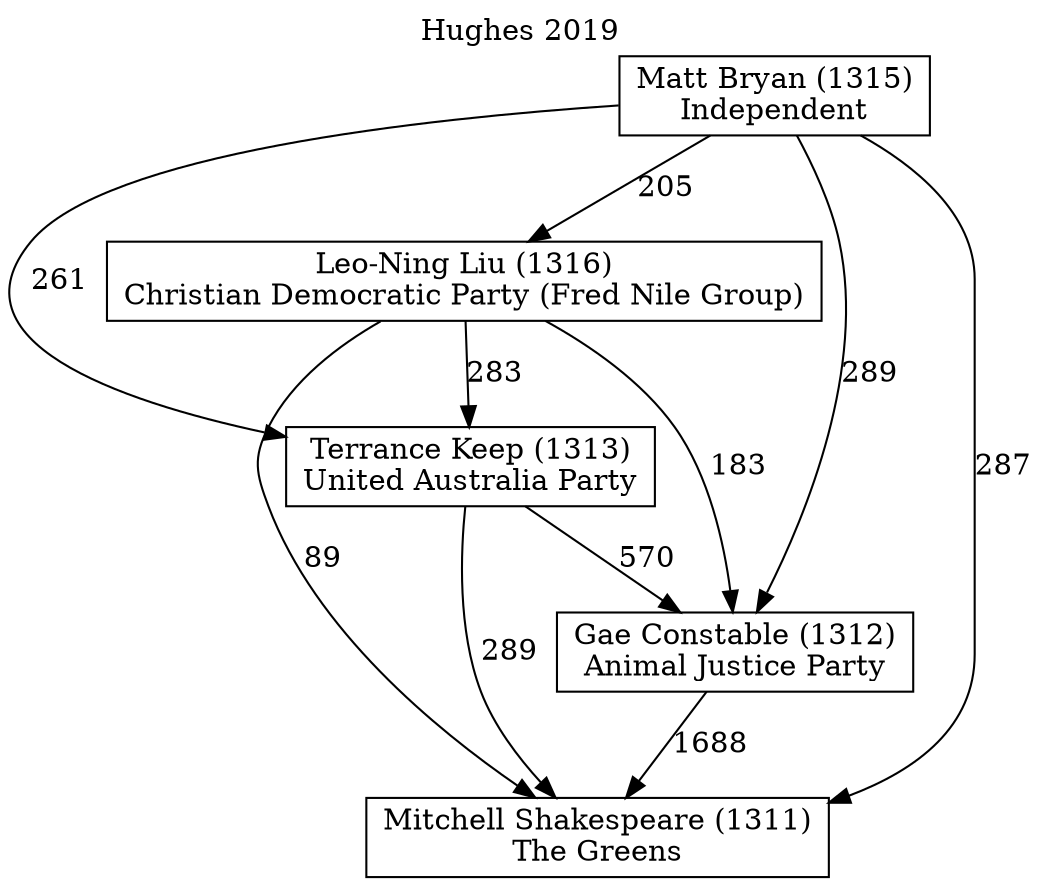 // House preference flow
digraph "Mitchell Shakespeare (1311)_Hughes_2019" {
	graph [label="Hughes 2019" labelloc=t mclimit=10]
	node [shape=box]
	"Mitchell Shakespeare (1311)" [label="Mitchell Shakespeare (1311)
The Greens"]
	"Gae Constable (1312)" [label="Gae Constable (1312)
Animal Justice Party"]
	"Terrance Keep (1313)" [label="Terrance Keep (1313)
United Australia Party"]
	"Leo-Ning Liu (1316)" [label="Leo-Ning Liu (1316)
Christian Democratic Party (Fred Nile Group)"]
	"Matt Bryan (1315)" [label="Matt Bryan (1315)
Independent"]
	"Mitchell Shakespeare (1311)" [label="Mitchell Shakespeare (1311)
The Greens"]
	"Terrance Keep (1313)" [label="Terrance Keep (1313)
United Australia Party"]
	"Leo-Ning Liu (1316)" [label="Leo-Ning Liu (1316)
Christian Democratic Party (Fred Nile Group)"]
	"Matt Bryan (1315)" [label="Matt Bryan (1315)
Independent"]
	"Mitchell Shakespeare (1311)" [label="Mitchell Shakespeare (1311)
The Greens"]
	"Leo-Ning Liu (1316)" [label="Leo-Ning Liu (1316)
Christian Democratic Party (Fred Nile Group)"]
	"Matt Bryan (1315)" [label="Matt Bryan (1315)
Independent"]
	"Mitchell Shakespeare (1311)" [label="Mitchell Shakespeare (1311)
The Greens"]
	"Matt Bryan (1315)" [label="Matt Bryan (1315)
Independent"]
	"Matt Bryan (1315)" [label="Matt Bryan (1315)
Independent"]
	"Leo-Ning Liu (1316)" [label="Leo-Ning Liu (1316)
Christian Democratic Party (Fred Nile Group)"]
	"Matt Bryan (1315)" [label="Matt Bryan (1315)
Independent"]
	"Matt Bryan (1315)" [label="Matt Bryan (1315)
Independent"]
	"Terrance Keep (1313)" [label="Terrance Keep (1313)
United Australia Party"]
	"Leo-Ning Liu (1316)" [label="Leo-Ning Liu (1316)
Christian Democratic Party (Fred Nile Group)"]
	"Matt Bryan (1315)" [label="Matt Bryan (1315)
Independent"]
	"Terrance Keep (1313)" [label="Terrance Keep (1313)
United Australia Party"]
	"Matt Bryan (1315)" [label="Matt Bryan (1315)
Independent"]
	"Matt Bryan (1315)" [label="Matt Bryan (1315)
Independent"]
	"Leo-Ning Liu (1316)" [label="Leo-Ning Liu (1316)
Christian Democratic Party (Fred Nile Group)"]
	"Matt Bryan (1315)" [label="Matt Bryan (1315)
Independent"]
	"Matt Bryan (1315)" [label="Matt Bryan (1315)
Independent"]
	"Gae Constable (1312)" [label="Gae Constable (1312)
Animal Justice Party"]
	"Terrance Keep (1313)" [label="Terrance Keep (1313)
United Australia Party"]
	"Leo-Ning Liu (1316)" [label="Leo-Ning Liu (1316)
Christian Democratic Party (Fred Nile Group)"]
	"Matt Bryan (1315)" [label="Matt Bryan (1315)
Independent"]
	"Gae Constable (1312)" [label="Gae Constable (1312)
Animal Justice Party"]
	"Leo-Ning Liu (1316)" [label="Leo-Ning Liu (1316)
Christian Democratic Party (Fred Nile Group)"]
	"Matt Bryan (1315)" [label="Matt Bryan (1315)
Independent"]
	"Gae Constable (1312)" [label="Gae Constable (1312)
Animal Justice Party"]
	"Matt Bryan (1315)" [label="Matt Bryan (1315)
Independent"]
	"Matt Bryan (1315)" [label="Matt Bryan (1315)
Independent"]
	"Leo-Ning Liu (1316)" [label="Leo-Ning Liu (1316)
Christian Democratic Party (Fred Nile Group)"]
	"Matt Bryan (1315)" [label="Matt Bryan (1315)
Independent"]
	"Matt Bryan (1315)" [label="Matt Bryan (1315)
Independent"]
	"Terrance Keep (1313)" [label="Terrance Keep (1313)
United Australia Party"]
	"Leo-Ning Liu (1316)" [label="Leo-Ning Liu (1316)
Christian Democratic Party (Fred Nile Group)"]
	"Matt Bryan (1315)" [label="Matt Bryan (1315)
Independent"]
	"Terrance Keep (1313)" [label="Terrance Keep (1313)
United Australia Party"]
	"Matt Bryan (1315)" [label="Matt Bryan (1315)
Independent"]
	"Matt Bryan (1315)" [label="Matt Bryan (1315)
Independent"]
	"Leo-Ning Liu (1316)" [label="Leo-Ning Liu (1316)
Christian Democratic Party (Fred Nile Group)"]
	"Matt Bryan (1315)" [label="Matt Bryan (1315)
Independent"]
	"Matt Bryan (1315)" [label="Matt Bryan (1315)
Independent"]
	"Gae Constable (1312)" -> "Mitchell Shakespeare (1311)" [label=1688]
	"Terrance Keep (1313)" -> "Gae Constable (1312)" [label=570]
	"Leo-Ning Liu (1316)" -> "Terrance Keep (1313)" [label=283]
	"Matt Bryan (1315)" -> "Leo-Ning Liu (1316)" [label=205]
	"Terrance Keep (1313)" -> "Mitchell Shakespeare (1311)" [label=289]
	"Leo-Ning Liu (1316)" -> "Mitchell Shakespeare (1311)" [label=89]
	"Matt Bryan (1315)" -> "Mitchell Shakespeare (1311)" [label=287]
	"Matt Bryan (1315)" -> "Terrance Keep (1313)" [label=261]
	"Leo-Ning Liu (1316)" -> "Gae Constable (1312)" [label=183]
	"Matt Bryan (1315)" -> "Gae Constable (1312)" [label=289]
}
